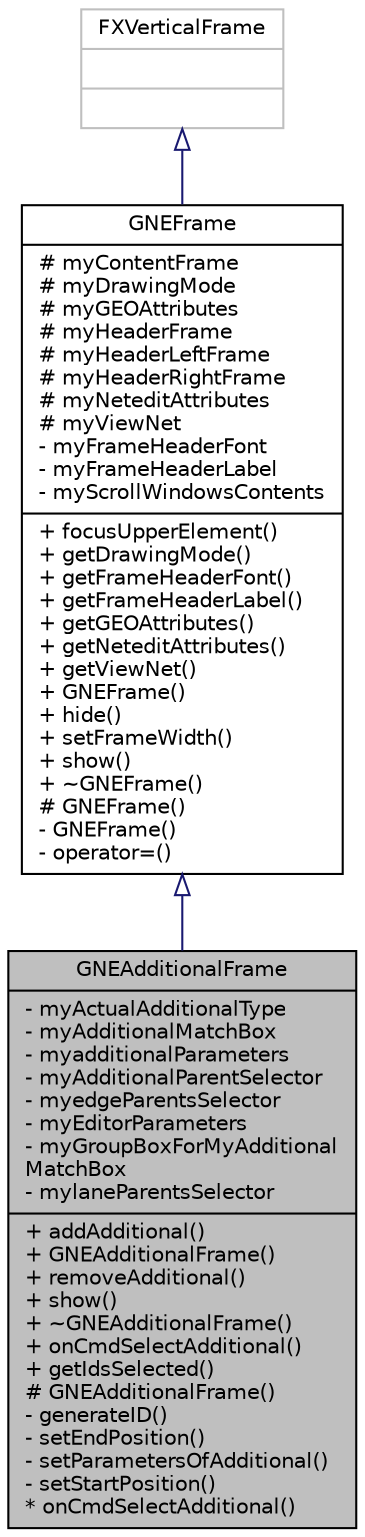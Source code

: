 digraph "GNEAdditionalFrame"
{
  edge [fontname="Helvetica",fontsize="10",labelfontname="Helvetica",labelfontsize="10"];
  node [fontname="Helvetica",fontsize="10",shape=record];
  Node0 [label="{GNEAdditionalFrame\n|- myActualAdditionalType\l- myAdditionalMatchBox\l- myadditionalParameters\l- myAdditionalParentSelector\l- myedgeParentsSelector\l- myEditorParameters\l- myGroupBoxForMyAdditional\lMatchBox\l- mylaneParentsSelector\l|+ addAdditional()\l+ GNEAdditionalFrame()\l+ removeAdditional()\l+ show()\l+ ~GNEAdditionalFrame()\l+ onCmdSelectAdditional()\l+ getIdsSelected()\l# GNEAdditionalFrame()\l- generateID()\l- setEndPosition()\l- setParametersOfAdditional()\l- setStartPosition()\l* onCmdSelectAdditional()\l}",height=0.2,width=0.4,color="black", fillcolor="grey75", style="filled", fontcolor="black"];
  Node1 -> Node0 [dir="back",color="midnightblue",fontsize="10",style="solid",arrowtail="onormal",fontname="Helvetica"];
  Node1 [label="{GNEFrame\n|# myContentFrame\l# myDrawingMode\l# myGEOAttributes\l# myHeaderFrame\l# myHeaderLeftFrame\l# myHeaderRightFrame\l# myNeteditAttributes\l# myViewNet\l- myFrameHeaderFont\l- myFrameHeaderLabel\l- myScrollWindowsContents\l|+ focusUpperElement()\l+ getDrawingMode()\l+ getFrameHeaderFont()\l+ getFrameHeaderLabel()\l+ getGEOAttributes()\l+ getNeteditAttributes()\l+ getViewNet()\l+ GNEFrame()\l+ hide()\l+ setFrameWidth()\l+ show()\l+ ~GNEFrame()\l# GNEFrame()\l- GNEFrame()\l- operator=()\l}",height=0.2,width=0.4,color="black", fillcolor="white", style="filled",URL="$d1/db9/class_g_n_e_frame.html"];
  Node2 -> Node1 [dir="back",color="midnightblue",fontsize="10",style="solid",arrowtail="onormal",fontname="Helvetica"];
  Node2 [label="{FXVerticalFrame\n||}",height=0.2,width=0.4,color="grey75", fillcolor="white", style="filled"];
}
